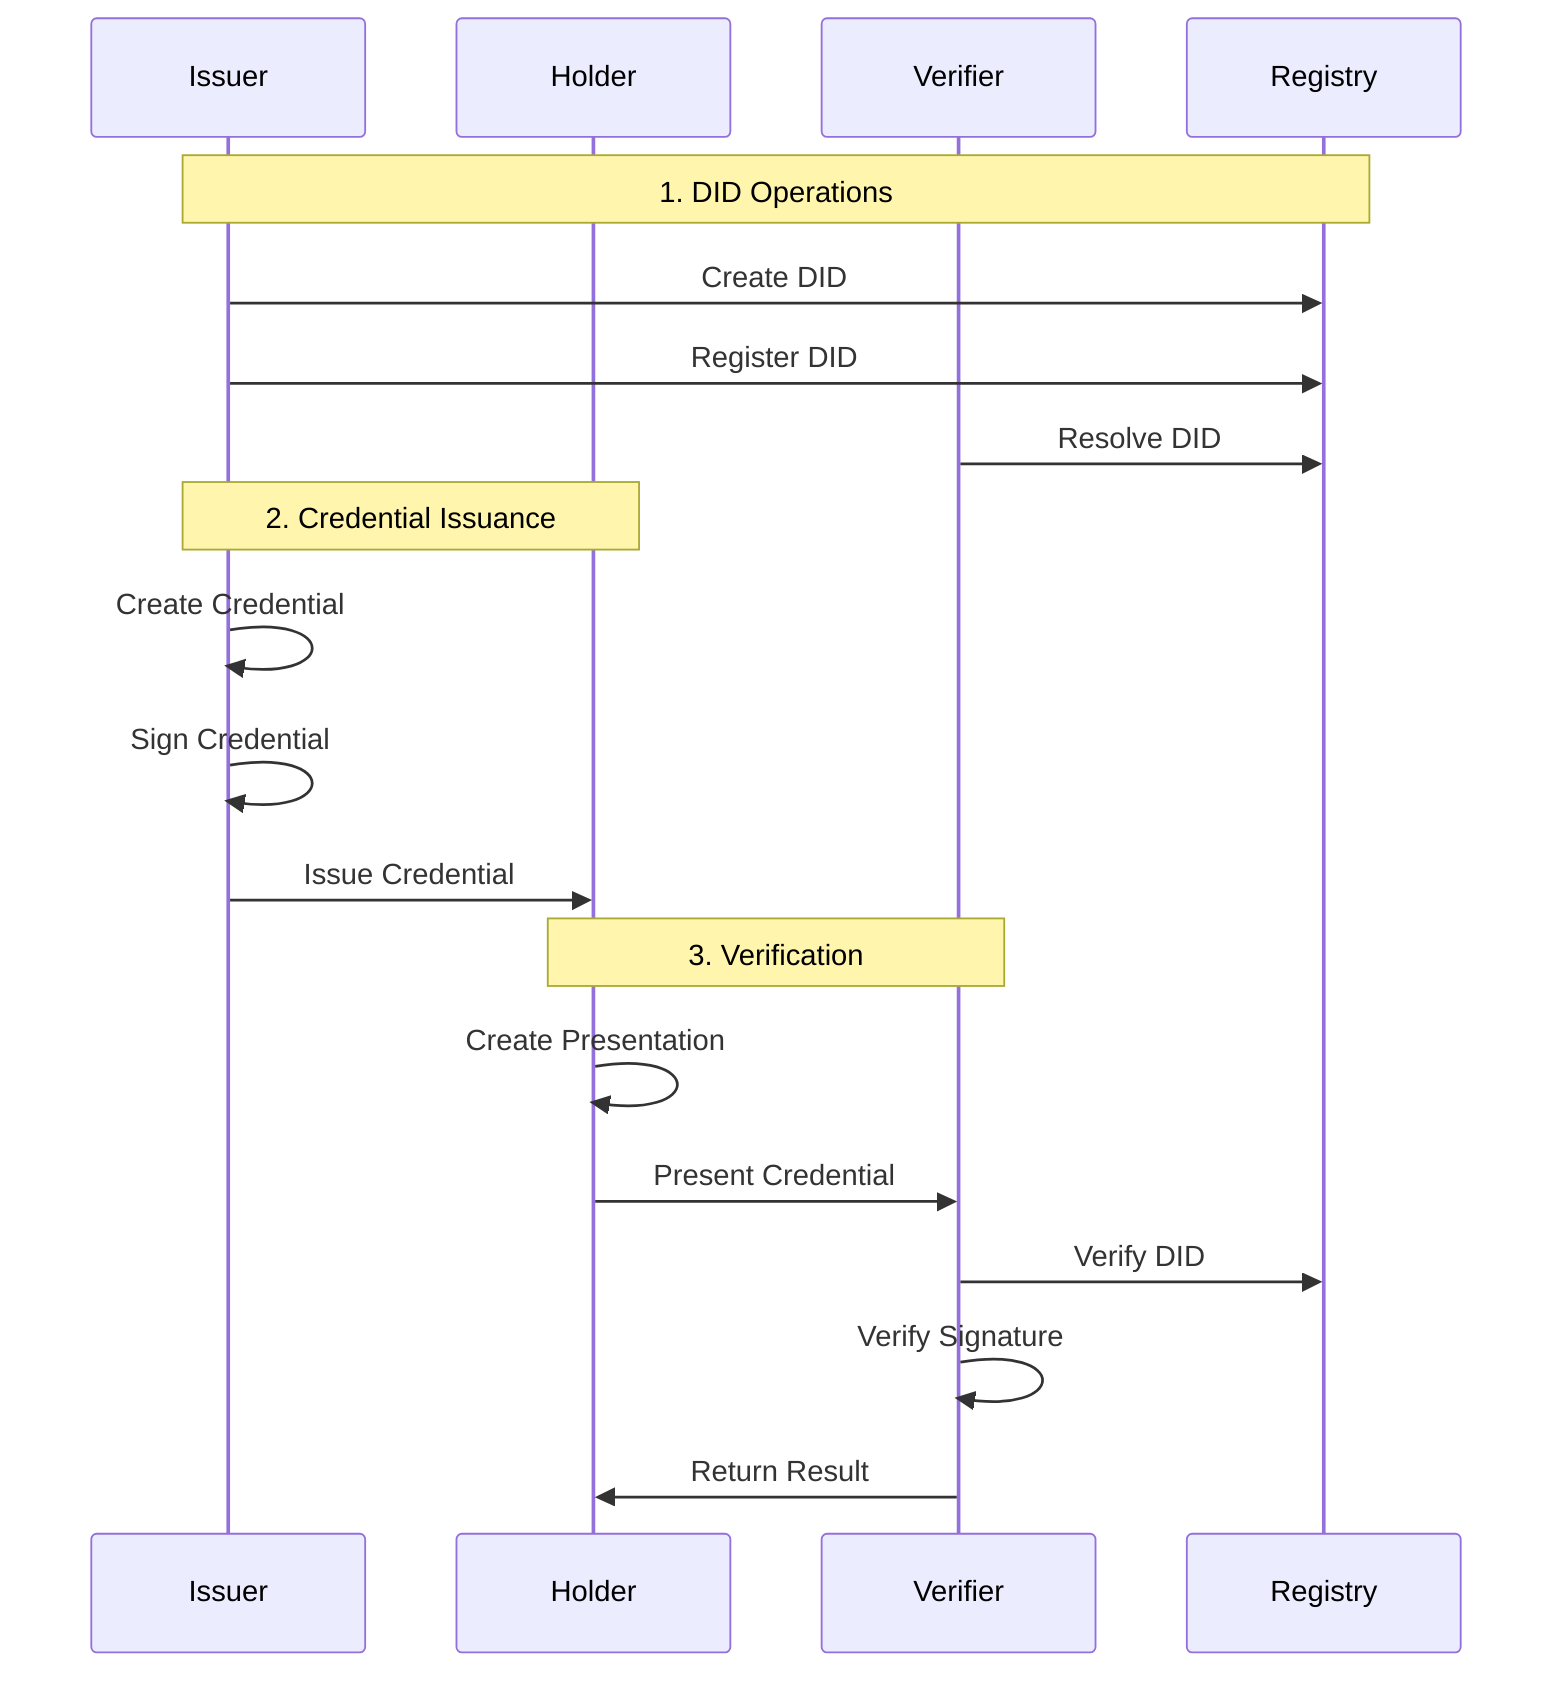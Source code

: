 sequenceDiagram
    participant I as Issuer
    participant H as Holder
    participant V as Verifier
    participant R as Registry
    
    Note over I,R: 1. DID Operations
    I->>R: Create DID
    I->>R: Register DID
    V->>R: Resolve DID
    
    Note over I,H: 2. Credential Issuance
    I->>I: Create Credential
    I->>I: Sign Credential
    I->>H: Issue Credential
    
    Note over H,V: 3. Verification
    H->>H: Create Presentation
    H->>V: Present Credential
    V->>R: Verify DID
    V->>V: Verify Signature
    V->>H: Return Result
